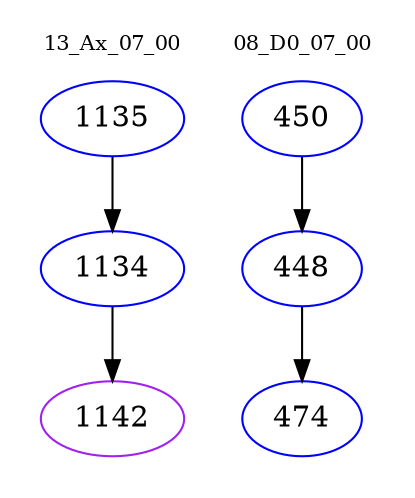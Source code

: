 digraph{
subgraph cluster_0 {
color = white
label = "13_Ax_07_00";
fontsize=10;
T0_1135 [label="1135", color="blue"]
T0_1135 -> T0_1134 [color="black"]
T0_1134 [label="1134", color="blue"]
T0_1134 -> T0_1142 [color="black"]
T0_1142 [label="1142", color="purple"]
}
subgraph cluster_1 {
color = white
label = "08_D0_07_00";
fontsize=10;
T1_450 [label="450", color="blue"]
T1_450 -> T1_448 [color="black"]
T1_448 [label="448", color="blue"]
T1_448 -> T1_474 [color="black"]
T1_474 [label="474", color="blue"]
}
}
